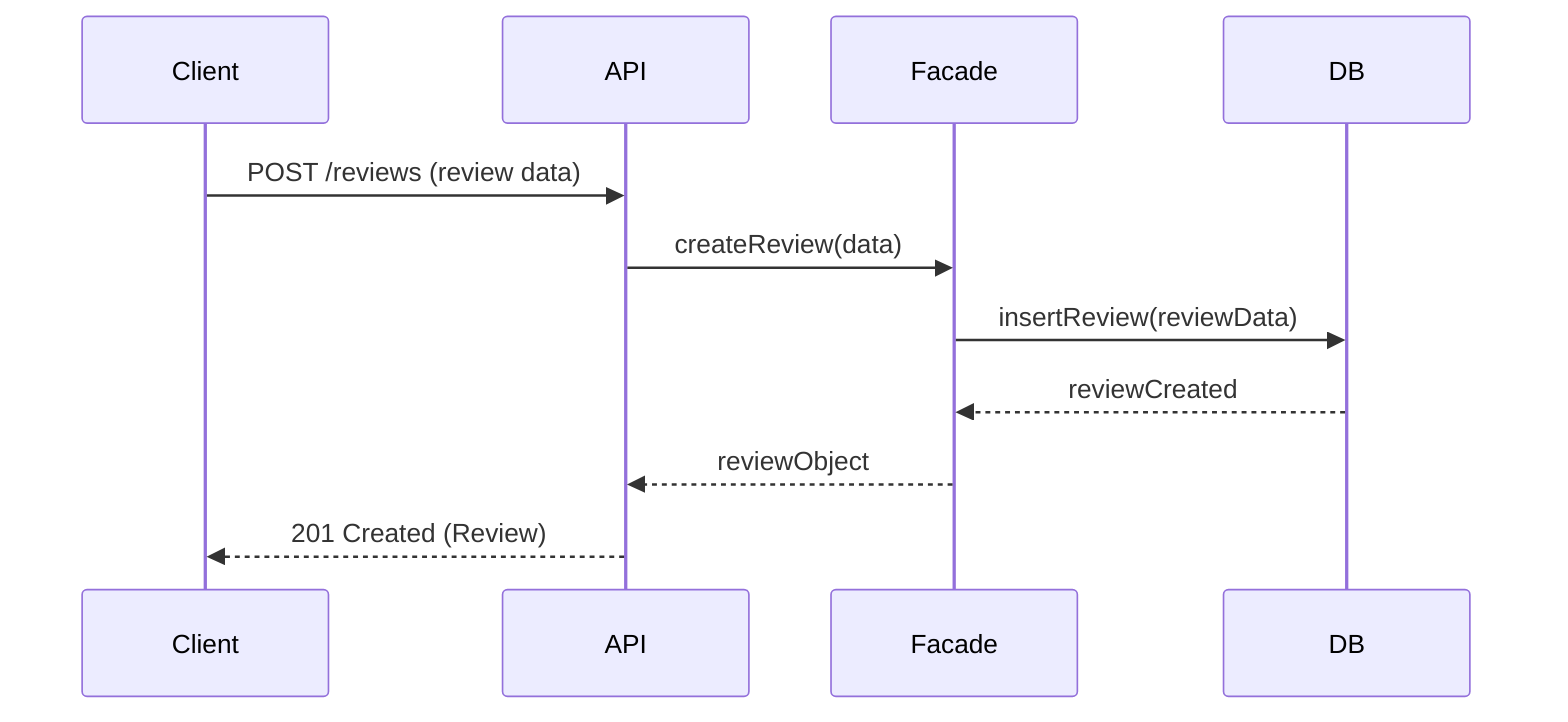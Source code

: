 sequenceDiagram
participant Client
participant API
participant Facade
participant DB

Client->>API: POST /reviews (review data)
API->>Facade: createReview(data)
Facade->>DB: insertReview(reviewData)
DB-->>Facade: reviewCreated
Facade-->>API: reviewObject
API-->>Client: 201 Created (Review)